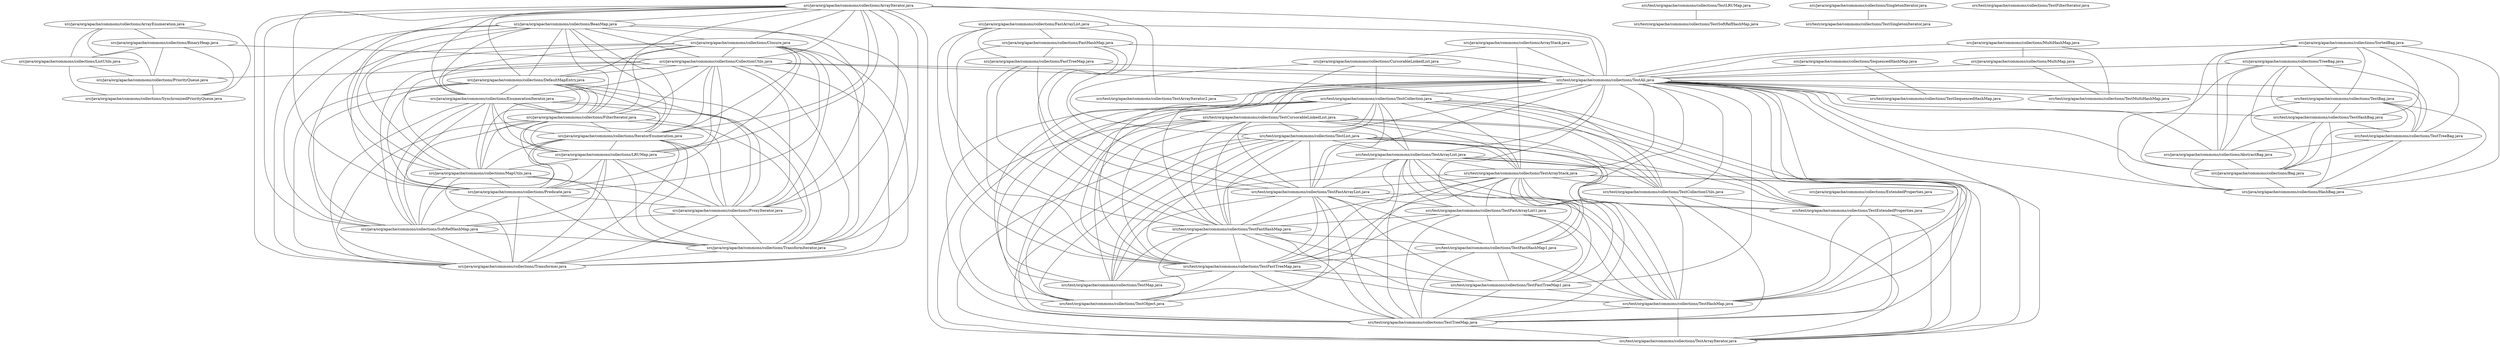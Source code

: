 strict graph G {
  1 [ label="src/java/org/apache/commons/collections/CursorableLinkedList.java" owner="e615c4a5-9dd1-4131-beb9-8cec1679e373" creator="e615c4a5-9dd1-4131-beb9-8cec1679e373" dev1="e615c4a5-9dd1-4131-beb9-8cec1679e373;3" package="org.apache.commons.collections" ];
  2 [ label="src/test/org/apache/commons/collections/TestAll.java" owner="6ae6f56a-a97e-4a12-948b-8e5d949bd268" dev3="5e1e3a32-4acd-442b-b408-bb452b363e0a;1" dev4="0e80f0ad-f63a-4c36-9685-f10cae424391;1" creator="e615c4a5-9dd1-4131-beb9-8cec1679e373" dev1="6ae6f56a-a97e-4a12-948b-8e5d949bd268;6" package="org.apache.commons.collections" dev2="4a443d79-1279-4c2a-b166-4d40f70f5c4e;2" dev5="e615c4a5-9dd1-4131-beb9-8cec1679e373;3" ];
  3 [ label="src/test/org/apache/commons/collections/TestCollection.java" owner="e615c4a5-9dd1-4131-beb9-8cec1679e373" creator="e615c4a5-9dd1-4131-beb9-8cec1679e373" dev1="4a443d79-1279-4c2a-b166-4d40f70f5c4e;1" package="org.apache.commons.collections" dev2="e615c4a5-9dd1-4131-beb9-8cec1679e373;4" ];
  4 [ label="src/test/org/apache/commons/collections/TestCursorableLinkedList.java" owner="e615c4a5-9dd1-4131-beb9-8cec1679e373" creator="e615c4a5-9dd1-4131-beb9-8cec1679e373" dev1="4a443d79-1279-4c2a-b166-4d40f70f5c4e;1" package="org.apache.commons.collections" dev2="e615c4a5-9dd1-4131-beb9-8cec1679e373;2" ];
  5 [ label="src/test/org/apache/commons/collections/TestList.java" owner="e615c4a5-9dd1-4131-beb9-8cec1679e373" creator="e615c4a5-9dd1-4131-beb9-8cec1679e373" dev1="4a443d79-1279-4c2a-b166-4d40f70f5c4e;1" package="org.apache.commons.collections" dev2="e615c4a5-9dd1-4131-beb9-8cec1679e373;4" ];
  6 [ label="src/java/org/apache/commons/collections/ArrayStack.java" owner="4a443d79-1279-4c2a-b166-4d40f70f5c4e" dev3="e615c4a5-9dd1-4131-beb9-8cec1679e373;1" creator="4a443d79-1279-4c2a-b166-4d40f70f5c4e" dev1="4a443d79-1279-4c2a-b166-4d40f70f5c4e;1" package="org.apache.commons.collections" dev2="0e80f0ad-f63a-4c36-9685-f10cae424391;1" ];
  7 [ label="src/test/org/apache/commons/collections/TestArrayStack.java" owner="4a443d79-1279-4c2a-b166-4d40f70f5c4e" creator="4a443d79-1279-4c2a-b166-4d40f70f5c4e" dev1="4a443d79-1279-4c2a-b166-4d40f70f5c4e;4" package="org.apache.commons.collections" dev2="e615c4a5-9dd1-4131-beb9-8cec1679e373;1" ];
  8 [ label="src/java/org/apache/commons/collections/ExtendedProperties.java" owner="0e80f0ad-f63a-4c36-9685-f10cae424391" creator="0e80f0ad-f63a-4c36-9685-f10cae424391" dev1="0e80f0ad-f63a-4c36-9685-f10cae424391;4" package="org.apache.commons.collections" dev2="5e1e3a32-4acd-442b-b408-bb452b363e0a;1" ];
  9 [ label="src/java/org/apache/commons/collections/FastArrayList.java" owner="4a443d79-1279-4c2a-b166-4d40f70f5c4e" creator="5e1e3a32-4acd-442b-b408-bb452b363e0a" dev1="5e1e3a32-4acd-442b-b408-bb452b363e0a;1" package="org.apache.commons.collections" dev2="4a443d79-1279-4c2a-b166-4d40f70f5c4e;2" ];
  10 [ label="src/java/org/apache/commons/collections/FastHashMap.java" owner="4a443d79-1279-4c2a-b166-4d40f70f5c4e" dev3="e615c4a5-9dd1-4131-beb9-8cec1679e373;1" creator="5e1e3a32-4acd-442b-b408-bb452b363e0a" dev1="5e1e3a32-4acd-442b-b408-bb452b363e0a;1" package="org.apache.commons.collections" dev2="4a443d79-1279-4c2a-b166-4d40f70f5c4e;2" ];
  11 [ label="src/java/org/apache/commons/collections/FastTreeMap.java" owner="4a443d79-1279-4c2a-b166-4d40f70f5c4e" dev3="e615c4a5-9dd1-4131-beb9-8cec1679e373;1" creator="5e1e3a32-4acd-442b-b408-bb452b363e0a" dev1="5e1e3a32-4acd-442b-b408-bb452b363e0a;1" package="org.apache.commons.collections" dev2="4a443d79-1279-4c2a-b166-4d40f70f5c4e;2" ];
  12 [ label="src/test/org/apache/commons/collections/TestFastArrayList.java" owner="5e1e3a32-4acd-442b-b408-bb452b363e0a" dev3="e615c4a5-9dd1-4131-beb9-8cec1679e373;1" creator="5e1e3a32-4acd-442b-b408-bb452b363e0a" dev1="5e1e3a32-4acd-442b-b408-bb452b363e0a;1" package="org.apache.commons.collections" dev2="4a443d79-1279-4c2a-b166-4d40f70f5c4e;1" ];
  13 [ label="src/test/org/apache/commons/collections/TestFastHashMap.java" owner="5e1e3a32-4acd-442b-b408-bb452b363e0a" dev3="e615c4a5-9dd1-4131-beb9-8cec1679e373;1" creator="5e1e3a32-4acd-442b-b408-bb452b363e0a" dev1="5e1e3a32-4acd-442b-b408-bb452b363e0a;1" package="org.apache.commons.collections" dev2="4a443d79-1279-4c2a-b166-4d40f70f5c4e;1" ];
  14 [ label="src/test/org/apache/commons/collections/TestFastTreeMap.java" owner="5e1e3a32-4acd-442b-b408-bb452b363e0a" dev3="e615c4a5-9dd1-4131-beb9-8cec1679e373;1" creator="5e1e3a32-4acd-442b-b408-bb452b363e0a" dev1="5e1e3a32-4acd-442b-b408-bb452b363e0a;1" package="org.apache.commons.collections" dev2="4a443d79-1279-4c2a-b166-4d40f70f5c4e;1" ];
  15 [ label="src/test/org/apache/commons/collections/TestMap.java" owner="e615c4a5-9dd1-4131-beb9-8cec1679e373" creator="e615c4a5-9dd1-4131-beb9-8cec1679e373" dev1="e615c4a5-9dd1-4131-beb9-8cec1679e373;1" package="org.apache.commons.collections" ];
  16 [ label="src/test/org/apache/commons/collections/TestObject.java" owner="e615c4a5-9dd1-4131-beb9-8cec1679e373" creator="e615c4a5-9dd1-4131-beb9-8cec1679e373" dev1="e615c4a5-9dd1-4131-beb9-8cec1679e373;1" package="org.apache.commons.collections" ];
  17 [ label="src/test/org/apache/commons/collections/TestArrayList.java" owner="4a443d79-1279-4c2a-b166-4d40f70f5c4e" creator="4a443d79-1279-4c2a-b166-4d40f70f5c4e" dev1="4a443d79-1279-4c2a-b166-4d40f70f5c4e;2" package="org.apache.commons.collections" ];
  18 [ label="src/test/org/apache/commons/collections/TestFastArrayList1.java" owner="4a443d79-1279-4c2a-b166-4d40f70f5c4e" creator="4a443d79-1279-4c2a-b166-4d40f70f5c4e" dev1="4a443d79-1279-4c2a-b166-4d40f70f5c4e;1" package="org.apache.commons.collections" ];
  19 [ label="src/test/org/apache/commons/collections/TestFastHashMap1.java" owner="4a443d79-1279-4c2a-b166-4d40f70f5c4e" creator="4a443d79-1279-4c2a-b166-4d40f70f5c4e" dev1="4a443d79-1279-4c2a-b166-4d40f70f5c4e;1" package="org.apache.commons.collections" ];
  20 [ label="src/test/org/apache/commons/collections/TestFastTreeMap1.java" owner="4a443d79-1279-4c2a-b166-4d40f70f5c4e" creator="4a443d79-1279-4c2a-b166-4d40f70f5c4e" dev1="4a443d79-1279-4c2a-b166-4d40f70f5c4e;1" package="org.apache.commons.collections" ];
  21 [ label="src/test/org/apache/commons/collections/TestHashMap.java" owner="4a443d79-1279-4c2a-b166-4d40f70f5c4e" creator="4a443d79-1279-4c2a-b166-4d40f70f5c4e" dev1="4a443d79-1279-4c2a-b166-4d40f70f5c4e;2" package="org.apache.commons.collections" ];
  22 [ label="src/test/org/apache/commons/collections/TestTreeMap.java" owner="4a443d79-1279-4c2a-b166-4d40f70f5c4e" creator="4a443d79-1279-4c2a-b166-4d40f70f5c4e" dev1="4a443d79-1279-4c2a-b166-4d40f70f5c4e;2" package="org.apache.commons.collections" ];
  23 [ label="src/java/org/apache/commons/collections/ArrayEnumeration.java" owner="e615c4a5-9dd1-4131-beb9-8cec1679e373" creator="e615c4a5-9dd1-4131-beb9-8cec1679e373" dev1="e615c4a5-9dd1-4131-beb9-8cec1679e373;1" package="org.apache.commons.collections" ];
  24 [ label="src/java/org/apache/commons/collections/BinaryHeap.java" owner="e615c4a5-9dd1-4131-beb9-8cec1679e373" creator="e615c4a5-9dd1-4131-beb9-8cec1679e373" dev1="e615c4a5-9dd1-4131-beb9-8cec1679e373;2" package="org.apache.commons.collections" ];
  25 [ label="src/java/org/apache/commons/collections/ListUtils.java" owner="e615c4a5-9dd1-4131-beb9-8cec1679e373" creator="e615c4a5-9dd1-4131-beb9-8cec1679e373" dev1="e615c4a5-9dd1-4131-beb9-8cec1679e373;2" package="org.apache.commons.collections" ];
  26 [ label="src/java/org/apache/commons/collections/PriorityQueue.java" owner="e615c4a5-9dd1-4131-beb9-8cec1679e373" creator="e615c4a5-9dd1-4131-beb9-8cec1679e373" dev1="e615c4a5-9dd1-4131-beb9-8cec1679e373;2" package="org.apache.commons.collections" ];
  27 [ label="src/java/org/apache/commons/collections/SynchronizedPriorityQueue.java" owner="e615c4a5-9dd1-4131-beb9-8cec1679e373" creator="e615c4a5-9dd1-4131-beb9-8cec1679e373" dev1="e615c4a5-9dd1-4131-beb9-8cec1679e373;1" package="org.apache.commons.collections" ];
  28 [ label="src/java/org/apache/commons/collections/CollectionUtils.java" owner="6ae6f56a-a97e-4a12-948b-8e5d949bd268" dev3="e615c4a5-9dd1-4131-beb9-8cec1679e373;2" creator="e615c4a5-9dd1-4131-beb9-8cec1679e373" dev1="6ae6f56a-a97e-4a12-948b-8e5d949bd268;3" package="org.apache.commons.collections" dev2="15dffe75-f17a-4816-b1dd-b0c4b24a44be;1" ];
  29 [ label="src/test/org/apache/commons/collections/TestCollectionUtils.java" owner="4a443d79-1279-4c2a-b166-4d40f70f5c4e" creator="e615c4a5-9dd1-4131-beb9-8cec1679e373" dev1="4a443d79-1279-4c2a-b166-4d40f70f5c4e;1" package="org.apache.commons.collections" dev2="e615c4a5-9dd1-4131-beb9-8cec1679e373;1" ];
  30 [ label="src/test/org/apache/commons/collections/TestExtendedProperties.java" owner="0e80f0ad-f63a-4c36-9685-f10cae424391" dev3="5e1e3a32-4acd-442b-b408-bb452b363e0a;1" creator="0e80f0ad-f63a-4c36-9685-f10cae424391" dev1="0e80f0ad-f63a-4c36-9685-f10cae424391;2" package="org.apache.commons.collections" dev2="4a443d79-1279-4c2a-b166-4d40f70f5c4e;1" ];
  31 [ label="src/java/org/apache/commons/collections/ArrayIterator.java" owner="6ae6f56a-a97e-4a12-948b-8e5d949bd268" creator="6ae6f56a-a97e-4a12-948b-8e5d949bd268" dev1="6ae6f56a-a97e-4a12-948b-8e5d949bd268;6" package="org.apache.commons.collections" ];
  32 [ label="src/java/org/apache/commons/collections/BeanMap.java" owner="6ae6f56a-a97e-4a12-948b-8e5d949bd268" creator="6ae6f56a-a97e-4a12-948b-8e5d949bd268" dev1="6ae6f56a-a97e-4a12-948b-8e5d949bd268;2" package="org.apache.commons.collections" ];
  33 [ label="src/java/org/apache/commons/collections/Closure.java" owner="6ae6f56a-a97e-4a12-948b-8e5d949bd268" creator="6ae6f56a-a97e-4a12-948b-8e5d949bd268" dev1="6ae6f56a-a97e-4a12-948b-8e5d949bd268;1" package="org.apache.commons.collections" ];
  34 [ label="src/java/org/apache/commons/collections/DefaultMapEntry.java" owner="6ae6f56a-a97e-4a12-948b-8e5d949bd268" creator="6ae6f56a-a97e-4a12-948b-8e5d949bd268" dev1="6ae6f56a-a97e-4a12-948b-8e5d949bd268;1" package="org.apache.commons.collections" ];
  35 [ label="src/java/org/apache/commons/collections/EnumerationIterator.java" owner="6ae6f56a-a97e-4a12-948b-8e5d949bd268" creator="6ae6f56a-a97e-4a12-948b-8e5d949bd268" dev1="6ae6f56a-a97e-4a12-948b-8e5d949bd268;2" package="org.apache.commons.collections" ];
  36 [ label="src/java/org/apache/commons/collections/FilterIterator.java" owner="6ae6f56a-a97e-4a12-948b-8e5d949bd268" creator="6ae6f56a-a97e-4a12-948b-8e5d949bd268" dev1="6ae6f56a-a97e-4a12-948b-8e5d949bd268;1" package="org.apache.commons.collections" dev2="15dffe75-f17a-4816-b1dd-b0c4b24a44be;1" ];
  37 [ label="src/java/org/apache/commons/collections/IteratorEnumeration.java" owner="6ae6f56a-a97e-4a12-948b-8e5d949bd268" creator="6ae6f56a-a97e-4a12-948b-8e5d949bd268" dev1="6ae6f56a-a97e-4a12-948b-8e5d949bd268;1" package="org.apache.commons.collections" ];
  38 [ label="src/java/org/apache/commons/collections/LRUMap.java" owner="6ae6f56a-a97e-4a12-948b-8e5d949bd268" creator="6ae6f56a-a97e-4a12-948b-8e5d949bd268" dev1="6ae6f56a-a97e-4a12-948b-8e5d949bd268;1" package="org.apache.commons.collections" ];
  39 [ label="src/java/org/apache/commons/collections/MapUtils.java" owner="6ae6f56a-a97e-4a12-948b-8e5d949bd268" creator="6ae6f56a-a97e-4a12-948b-8e5d949bd268" dev1="6ae6f56a-a97e-4a12-948b-8e5d949bd268;1" package="org.apache.commons.collections" ];
  40 [ label="src/java/org/apache/commons/collections/Predicate.java" owner="6ae6f56a-a97e-4a12-948b-8e5d949bd268" creator="6ae6f56a-a97e-4a12-948b-8e5d949bd268" dev1="6ae6f56a-a97e-4a12-948b-8e5d949bd268;1" package="org.apache.commons.collections" ];
  41 [ label="src/java/org/apache/commons/collections/ProxyIterator.java" owner="6ae6f56a-a97e-4a12-948b-8e5d949bd268" creator="6ae6f56a-a97e-4a12-948b-8e5d949bd268" dev1="6ae6f56a-a97e-4a12-948b-8e5d949bd268;1" package="org.apache.commons.collections" ];
  42 [ label="src/java/org/apache/commons/collections/SoftRefHashMap.java" owner="6ae6f56a-a97e-4a12-948b-8e5d949bd268" creator="6ae6f56a-a97e-4a12-948b-8e5d949bd268" dev1="6ae6f56a-a97e-4a12-948b-8e5d949bd268;1" package="org.apache.commons.collections" ];
  43 [ label="src/java/org/apache/commons/collections/TransformIterator.java" owner="6ae6f56a-a97e-4a12-948b-8e5d949bd268" creator="6ae6f56a-a97e-4a12-948b-8e5d949bd268" dev1="6ae6f56a-a97e-4a12-948b-8e5d949bd268;1" package="org.apache.commons.collections" ];
  44 [ label="src/java/org/apache/commons/collections/Transformer.java" owner="6ae6f56a-a97e-4a12-948b-8e5d949bd268" creator="6ae6f56a-a97e-4a12-948b-8e5d949bd268" dev1="6ae6f56a-a97e-4a12-948b-8e5d949bd268;1" package="org.apache.commons.collections" ];
  45 [ label="src/test/org/apache/commons/collections/TestLRUMap.java" owner="6ae6f56a-a97e-4a12-948b-8e5d949bd268" creator="6ae6f56a-a97e-4a12-948b-8e5d949bd268" dev1="6ae6f56a-a97e-4a12-948b-8e5d949bd268;1" package="org.apache.commons.collections" ];
  46 [ label="src/test/org/apache/commons/collections/TestSoftRefHashMap.java" owner="6ae6f56a-a97e-4a12-948b-8e5d949bd268" creator="6ae6f56a-a97e-4a12-948b-8e5d949bd268" dev1="6ae6f56a-a97e-4a12-948b-8e5d949bd268;1" package="org.apache.commons.collections" ];
  47 [ label="src/test/org/apache/commons/collections/TestArrayIterator.java" owner="6ae6f56a-a97e-4a12-948b-8e5d949bd268" creator="6ae6f56a-a97e-4a12-948b-8e5d949bd268" dev1="6ae6f56a-a97e-4a12-948b-8e5d949bd268;3" package="org.apache.commons.collections" dev2="4a443d79-1279-4c2a-b166-4d40f70f5c4e;1" ];
  48 [ label="src/java/org/apache/commons/collections/SingletonIterator.java" owner="6ae6f56a-a97e-4a12-948b-8e5d949bd268" creator="6ae6f56a-a97e-4a12-948b-8e5d949bd268" dev1="6ae6f56a-a97e-4a12-948b-8e5d949bd268;1" package="org.apache.commons.collections" ];
  49 [ label="src/test/org/apache/commons/collections/TestSingletonIterator.java" owner="6ae6f56a-a97e-4a12-948b-8e5d949bd268" creator="6ae6f56a-a97e-4a12-948b-8e5d949bd268" dev1="6ae6f56a-a97e-4a12-948b-8e5d949bd268;1" package="org.apache.commons.collections" ];
  50 [ label="src/test/org/apache/commons/collections/TestArrayIterator2.java" owner="6ae6f56a-a97e-4a12-948b-8e5d949bd268" creator="6ae6f56a-a97e-4a12-948b-8e5d949bd268" dev1="6ae6f56a-a97e-4a12-948b-8e5d949bd268;1" package="org.apache.commons.collections" ];
  51 [ label="src/java/org/apache/commons/collections/SortedBag.java" owner="6ae6f56a-a97e-4a12-948b-8e5d949bd268" creator="6ae6f56a-a97e-4a12-948b-8e5d949bd268" dev1="6ae6f56a-a97e-4a12-948b-8e5d949bd268;1" package="org.apache.commons.collections" ];
  52 [ label="src/java/org/apache/commons/collections/TreeBag.java" owner="6ae6f56a-a97e-4a12-948b-8e5d949bd268" creator="6ae6f56a-a97e-4a12-948b-8e5d949bd268" dev1="6ae6f56a-a97e-4a12-948b-8e5d949bd268;1" package="org.apache.commons.collections" ];
  53 [ label="src/test/org/apache/commons/collections/TestBag.java" owner="6ae6f56a-a97e-4a12-948b-8e5d949bd268" creator="6ae6f56a-a97e-4a12-948b-8e5d949bd268" dev1="6ae6f56a-a97e-4a12-948b-8e5d949bd268;1" package="org.apache.commons.collections" ];
  54 [ label="src/test/org/apache/commons/collections/TestHashBag.java" owner="6ae6f56a-a97e-4a12-948b-8e5d949bd268" creator="6ae6f56a-a97e-4a12-948b-8e5d949bd268" dev1="6ae6f56a-a97e-4a12-948b-8e5d949bd268;1" package="org.apache.commons.collections" ];
  55 [ label="src/test/org/apache/commons/collections/TestTreeBag.java" owner="6ae6f56a-a97e-4a12-948b-8e5d949bd268" creator="6ae6f56a-a97e-4a12-948b-8e5d949bd268" dev1="6ae6f56a-a97e-4a12-948b-8e5d949bd268;1" package="org.apache.commons.collections" ];
  56 [ label="src/java/org/apache/commons/collections/AbstractBag.java" owner="6ae6f56a-a97e-4a12-948b-8e5d949bd268" creator="6ae6f56a-a97e-4a12-948b-8e5d949bd268" dev1="6ae6f56a-a97e-4a12-948b-8e5d949bd268;1" package="org.apache.commons.collections" ];
  57 [ label="src/java/org/apache/commons/collections/Bag.java" owner="6ae6f56a-a97e-4a12-948b-8e5d949bd268" creator="6ae6f56a-a97e-4a12-948b-8e5d949bd268" dev1="6ae6f56a-a97e-4a12-948b-8e5d949bd268;1" package="org.apache.commons.collections" ];
  58 [ label="src/java/org/apache/commons/collections/HashBag.java" owner="6ae6f56a-a97e-4a12-948b-8e5d949bd268" creator="6ae6f56a-a97e-4a12-948b-8e5d949bd268" dev1="6ae6f56a-a97e-4a12-948b-8e5d949bd268;1" package="org.apache.commons.collections" ];
  59 [ label="src/java/org/apache/commons/collections/SequencedHashMap.java" owner="6ae6f56a-a97e-4a12-948b-8e5d949bd268" creator="6ae6f56a-a97e-4a12-948b-8e5d949bd268" dev1="6ae6f56a-a97e-4a12-948b-8e5d949bd268;1" package="org.apache.commons.collections" ];
  60 [ label="src/test/org/apache/commons/collections/TestSequencedHashMap.java" owner="6ae6f56a-a97e-4a12-948b-8e5d949bd268" creator="6ae6f56a-a97e-4a12-948b-8e5d949bd268" dev1="6ae6f56a-a97e-4a12-948b-8e5d949bd268;1" package="org.apache.commons.collections" ];
  61 [ label="src/java/org/apache/commons/collections/MultiHashMap.java" owner="6ae6f56a-a97e-4a12-948b-8e5d949bd268" creator="6ae6f56a-a97e-4a12-948b-8e5d949bd268" dev1="6ae6f56a-a97e-4a12-948b-8e5d949bd268;1" package="org.apache.commons.collections" ];
  62 [ label="src/java/org/apache/commons/collections/MultiMap.java" owner="6ae6f56a-a97e-4a12-948b-8e5d949bd268" creator="6ae6f56a-a97e-4a12-948b-8e5d949bd268" dev1="6ae6f56a-a97e-4a12-948b-8e5d949bd268;1" package="org.apache.commons.collections" ];
  63 [ label="src/test/org/apache/commons/collections/TestMultiHashMap.java" owner="6ae6f56a-a97e-4a12-948b-8e5d949bd268" creator="6ae6f56a-a97e-4a12-948b-8e5d949bd268" dev1="6ae6f56a-a97e-4a12-948b-8e5d949bd268;1" package="org.apache.commons.collections" ];
  64 [ label="src/test/org/apache/commons/collections/TestFilterIterator.java" owner="15dffe75-f17a-4816-b1dd-b0c4b24a44be" creator="15dffe75-f17a-4816-b1dd-b0c4b24a44be" dev1="15dffe75-f17a-4816-b1dd-b0c4b24a44be;1" package="org.apache.commons.collections" ];
  1 -- 2 [ weight="1.0" ];
  1 -- 3 [ weight="1.0" ];
  1 -- 4 [ weight="1.0" ];
  1 -- 5 [ weight="1.0" ];
  2 -- 3 [ weight="2.0" ];
  2 -- 4 [ weight="2.0" ];
  2 -- 5 [ weight="2.0" ];
  3 -- 4 [ weight="3.0" ];
  3 -- 5 [ weight="3.0" ];
  4 -- 5 [ weight="3.0" ];
  6 -- 2 [ weight="1.0" ];
  6 -- 7 [ weight="1.0" ];
  2 -- 7 [ weight="3.0" ];
  9 -- 10 [ weight="3.0" ];
  9 -- 11 [ weight="3.0" ];
  9 -- 2 [ weight="1.0" ];
  9 -- 12 [ weight="1.0" ];
  9 -- 13 [ weight="1.0" ];
  9 -- 14 [ weight="1.0" ];
  10 -- 11 [ weight="4.0" ];
  10 -- 2 [ weight="1.0" ];
  10 -- 12 [ weight="1.0" ];
  10 -- 13 [ weight="1.0" ];
  10 -- 14 [ weight="1.0" ];
  11 -- 2 [ weight="1.0" ];
  11 -- 12 [ weight="1.0" ];
  11 -- 13 [ weight="1.0" ];
  11 -- 14 [ weight="1.0" ];
  2 -- 12 [ weight="3.0" ];
  2 -- 13 [ weight="3.0" ];
  2 -- 14 [ weight="3.0" ];
  12 -- 13 [ weight="3.0" ];
  12 -- 14 [ weight="3.0" ];
  13 -- 14 [ weight="3.0" ];
  2 -- 15 [ weight="1.0" ];
  2 -- 16 [ weight="1.0" ];
  7 -- 3 [ weight="2.0" ];
  7 -- 4 [ weight="2.0" ];
  7 -- 12 [ weight="2.0" ];
  7 -- 13 [ weight="2.0" ];
  7 -- 14 [ weight="2.0" ];
  7 -- 5 [ weight="2.0" ];
  7 -- 15 [ weight="1.0" ];
  7 -- 16 [ weight="1.0" ];
  3 -- 12 [ weight="1.0" ];
  3 -- 13 [ weight="1.0" ];
  3 -- 14 [ weight="1.0" ];
  3 -- 15 [ weight="1.0" ];
  3 -- 16 [ weight="1.0" ];
  4 -- 12 [ weight="1.0" ];
  4 -- 13 [ weight="1.0" ];
  4 -- 14 [ weight="1.0" ];
  4 -- 15 [ weight="1.0" ];
  4 -- 16 [ weight="1.0" ];
  12 -- 5 [ weight="1.0" ];
  12 -- 15 [ weight="1.0" ];
  12 -- 16 [ weight="1.0" ];
  13 -- 5 [ weight="1.0" ];
  13 -- 15 [ weight="1.0" ];
  13 -- 16 [ weight="1.0" ];
  14 -- 5 [ weight="1.0" ];
  14 -- 15 [ weight="1.0" ];
  14 -- 16 [ weight="1.0" ];
  5 -- 15 [ weight="1.0" ];
  5 -- 16 [ weight="1.0" ];
  15 -- 16 [ weight="1.0" ];
  2 -- 17 [ weight="1.0" ];
  2 -- 18 [ weight="1.0" ];
  2 -- 19 [ weight="1.0" ];
  2 -- 20 [ weight="1.0" ];
  2 -- 21 [ weight="1.0" ];
  2 -- 22 [ weight="1.0" ];
  17 -- 7 [ weight="2.0" ];
  17 -- 12 [ weight="1.0" ];
  17 -- 18 [ weight="1.0" ];
  17 -- 13 [ weight="1.0" ];
  17 -- 19 [ weight="1.0" ];
  17 -- 14 [ weight="1.0" ];
  17 -- 20 [ weight="1.0" ];
  17 -- 21 [ weight="2.0" ];
  17 -- 22 [ weight="2.0" ];
  7 -- 18 [ weight="1.0" ];
  7 -- 19 [ weight="1.0" ];
  7 -- 20 [ weight="1.0" ];
  7 -- 21 [ weight="2.0" ];
  7 -- 22 [ weight="2.0" ];
  12 -- 18 [ weight="1.0" ];
  12 -- 19 [ weight="1.0" ];
  12 -- 20 [ weight="1.0" ];
  12 -- 21 [ weight="1.0" ];
  12 -- 22 [ weight="1.0" ];
  18 -- 13 [ weight="1.0" ];
  18 -- 19 [ weight="1.0" ];
  18 -- 14 [ weight="1.0" ];
  18 -- 20 [ weight="1.0" ];
  18 -- 21 [ weight="1.0" ];
  18 -- 22 [ weight="1.0" ];
  13 -- 19 [ weight="1.0" ];
  13 -- 20 [ weight="1.0" ];
  13 -- 21 [ weight="1.0" ];
  13 -- 22 [ weight="1.0" ];
  19 -- 14 [ weight="1.0" ];
  19 -- 20 [ weight="1.0" ];
  19 -- 21 [ weight="1.0" ];
  19 -- 22 [ weight="1.0" ];
  14 -- 20 [ weight="1.0" ];
  14 -- 21 [ weight="1.0" ];
  14 -- 22 [ weight="1.0" ];
  20 -- 21 [ weight="1.0" ];
  20 -- 22 [ weight="1.0" ];
  21 -- 22 [ weight="2.0" ];
  23 -- 24 [ weight="1.0" ];
  23 -- 25 [ weight="1.0" ];
  23 -- 26 [ weight="1.0" ];
  23 -- 27 [ weight="1.0" ];
  24 -- 25 [ weight="1.0" ];
  24 -- 26 [ weight="2.0" ];
  24 -- 27 [ weight="1.0" ];
  25 -- 26 [ weight="1.0" ];
  25 -- 27 [ weight="1.0" ];
  26 -- 27 [ weight="1.0" ];
  28 -- 2 [ weight="1.0" ];
  28 -- 29 [ weight="1.0" ];
  2 -- 29 [ weight="1.0" ];
  2 -- 30 [ weight="1.0" ];
  24 -- 28 [ weight="1.0" ];
  28 -- 26 [ weight="1.0" ];
  6 -- 1 [ weight="1.0" ];
  31 -- 32 [ weight="1.0" ];
  31 -- 33 [ weight="1.0" ];
  31 -- 28 [ weight="1.0" ];
  31 -- 34 [ weight="1.0" ];
  31 -- 35 [ weight="1.0" ];
  31 -- 36 [ weight="1.0" ];
  31 -- 37 [ weight="1.0" ];
  31 -- 38 [ weight="1.0" ];
  31 -- 39 [ weight="1.0" ];
  31 -- 40 [ weight="1.0" ];
  31 -- 41 [ weight="1.0" ];
  31 -- 42 [ weight="1.0" ];
  31 -- 43 [ weight="1.0" ];
  31 -- 44 [ weight="1.0" ];
  32 -- 33 [ weight="1.0" ];
  32 -- 28 [ weight="1.0" ];
  32 -- 34 [ weight="1.0" ];
  32 -- 35 [ weight="1.0" ];
  32 -- 36 [ weight="1.0" ];
  32 -- 37 [ weight="1.0" ];
  32 -- 38 [ weight="1.0" ];
  32 -- 39 [ weight="1.0" ];
  32 -- 40 [ weight="1.0" ];
  32 -- 41 [ weight="1.0" ];
  32 -- 42 [ weight="1.0" ];
  32 -- 43 [ weight="1.0" ];
  32 -- 44 [ weight="1.0" ];
  33 -- 28 [ weight="1.0" ];
  33 -- 34 [ weight="1.0" ];
  33 -- 35 [ weight="1.0" ];
  33 -- 36 [ weight="1.0" ];
  33 -- 37 [ weight="1.0" ];
  33 -- 38 [ weight="1.0" ];
  33 -- 39 [ weight="1.0" ];
  33 -- 40 [ weight="1.0" ];
  33 -- 41 [ weight="1.0" ];
  33 -- 42 [ weight="1.0" ];
  33 -- 43 [ weight="1.0" ];
  33 -- 44 [ weight="1.0" ];
  28 -- 34 [ weight="1.0" ];
  28 -- 35 [ weight="1.0" ];
  28 -- 36 [ weight="1.0" ];
  28 -- 37 [ weight="1.0" ];
  28 -- 38 [ weight="1.0" ];
  28 -- 39 [ weight="1.0" ];
  28 -- 40 [ weight="1.0" ];
  28 -- 41 [ weight="1.0" ];
  28 -- 42 [ weight="1.0" ];
  28 -- 43 [ weight="1.0" ];
  28 -- 44 [ weight="1.0" ];
  34 -- 35 [ weight="1.0" ];
  34 -- 36 [ weight="1.0" ];
  34 -- 37 [ weight="1.0" ];
  34 -- 38 [ weight="1.0" ];
  34 -- 39 [ weight="1.0" ];
  34 -- 40 [ weight="1.0" ];
  34 -- 41 [ weight="1.0" ];
  34 -- 42 [ weight="1.0" ];
  34 -- 43 [ weight="1.0" ];
  34 -- 44 [ weight="1.0" ];
  35 -- 36 [ weight="1.0" ];
  35 -- 37 [ weight="1.0" ];
  35 -- 38 [ weight="1.0" ];
  35 -- 39 [ weight="1.0" ];
  35 -- 40 [ weight="1.0" ];
  35 -- 41 [ weight="1.0" ];
  35 -- 42 [ weight="1.0" ];
  35 -- 43 [ weight="1.0" ];
  35 -- 44 [ weight="1.0" ];
  36 -- 37 [ weight="1.0" ];
  36 -- 38 [ weight="1.0" ];
  36 -- 39 [ weight="1.0" ];
  36 -- 40 [ weight="1.0" ];
  36 -- 41 [ weight="1.0" ];
  36 -- 42 [ weight="1.0" ];
  36 -- 43 [ weight="1.0" ];
  36 -- 44 [ weight="1.0" ];
  37 -- 38 [ weight="1.0" ];
  37 -- 39 [ weight="1.0" ];
  37 -- 40 [ weight="1.0" ];
  37 -- 41 [ weight="1.0" ];
  37 -- 42 [ weight="1.0" ];
  37 -- 43 [ weight="1.0" ];
  37 -- 44 [ weight="1.0" ];
  38 -- 39 [ weight="1.0" ];
  38 -- 40 [ weight="1.0" ];
  38 -- 41 [ weight="1.0" ];
  38 -- 42 [ weight="1.0" ];
  38 -- 43 [ weight="1.0" ];
  38 -- 44 [ weight="1.0" ];
  39 -- 40 [ weight="1.0" ];
  39 -- 41 [ weight="1.0" ];
  39 -- 42 [ weight="1.0" ];
  39 -- 43 [ weight="1.0" ];
  39 -- 44 [ weight="1.0" ];
  40 -- 41 [ weight="1.0" ];
  40 -- 42 [ weight="1.0" ];
  40 -- 43 [ weight="1.0" ];
  40 -- 44 [ weight="1.0" ];
  41 -- 42 [ weight="1.0" ];
  41 -- 43 [ weight="1.0" ];
  41 -- 44 [ weight="1.0" ];
  42 -- 43 [ weight="1.0" ];
  42 -- 44 [ weight="1.0" ];
  43 -- 44 [ weight="1.0" ];
  45 -- 46 [ weight="1.0" ];
  8 -- 30 [ weight="1.0" ];
  31 -- 2 [ weight="2.0" ];
  31 -- 47 [ weight="3.0" ];
  2 -- 47 [ weight="1.0" ];
  7 -- 29 [ weight="1.0" ];
  7 -- 30 [ weight="1.0" ];
  7 -- 47 [ weight="1.0" ];
  3 -- 29 [ weight="1.0" ];
  3 -- 30 [ weight="1.0" ];
  3 -- 21 [ weight="1.0" ];
  3 -- 22 [ weight="1.0" ];
  3 -- 47 [ weight="1.0" ];
  3 -- 17 [ weight="1.0" ];
  29 -- 4 [ weight="1.0" ];
  29 -- 30 [ weight="1.0" ];
  29 -- 21 [ weight="1.0" ];
  29 -- 5 [ weight="1.0" ];
  29 -- 22 [ weight="1.0" ];
  29 -- 47 [ weight="1.0" ];
  29 -- 17 [ weight="1.0" ];
  4 -- 30 [ weight="1.0" ];
  4 -- 21 [ weight="1.0" ];
  4 -- 22 [ weight="1.0" ];
  4 -- 47 [ weight="1.0" ];
  4 -- 17 [ weight="1.0" ];
  30 -- 21 [ weight="1.0" ];
  30 -- 5 [ weight="1.0" ];
  30 -- 22 [ weight="1.0" ];
  30 -- 47 [ weight="1.0" ];
  30 -- 17 [ weight="1.0" ];
  21 -- 5 [ weight="1.0" ];
  21 -- 47 [ weight="1.0" ];
  5 -- 22 [ weight="1.0" ];
  5 -- 47 [ weight="1.0" ];
  5 -- 17 [ weight="1.0" ];
  22 -- 47 [ weight="1.0" ];
  47 -- 17 [ weight="1.0" ];
  48 -- 49 [ weight="1.0" ];
  31 -- 50 [ weight="1.0" ];
  2 -- 50 [ weight="1.0" ];
  51 -- 52 [ weight="1.0" ];
  51 -- 2 [ weight="1.0" ];
  51 -- 53 [ weight="1.0" ];
  51 -- 54 [ weight="1.0" ];
  51 -- 55 [ weight="1.0" ];
  51 -- 56 [ weight="1.0" ];
  51 -- 57 [ weight="1.0" ];
  51 -- 58 [ weight="1.0" ];
  52 -- 2 [ weight="1.0" ];
  52 -- 53 [ weight="1.0" ];
  52 -- 54 [ weight="1.0" ];
  52 -- 55 [ weight="1.0" ];
  52 -- 56 [ weight="1.0" ];
  52 -- 57 [ weight="1.0" ];
  52 -- 58 [ weight="1.0" ];
  2 -- 53 [ weight="1.0" ];
  2 -- 54 [ weight="1.0" ];
  2 -- 55 [ weight="1.0" ];
  2 -- 56 [ weight="1.0" ];
  2 -- 57 [ weight="1.0" ];
  2 -- 58 [ weight="1.0" ];
  53 -- 54 [ weight="1.0" ];
  53 -- 55 [ weight="1.0" ];
  53 -- 56 [ weight="1.0" ];
  53 -- 57 [ weight="1.0" ];
  53 -- 58 [ weight="1.0" ];
  54 -- 55 [ weight="1.0" ];
  54 -- 56 [ weight="1.0" ];
  54 -- 57 [ weight="1.0" ];
  54 -- 58 [ weight="1.0" ];
  55 -- 56 [ weight="1.0" ];
  55 -- 57 [ weight="1.0" ];
  55 -- 58 [ weight="1.0" ];
  56 -- 57 [ weight="1.0" ];
  56 -- 58 [ weight="1.0" ];
  57 -- 58 [ weight="1.0" ];
  59 -- 2 [ weight="1.0" ];
  59 -- 60 [ weight="1.0" ];
  2 -- 60 [ weight="1.0" ];
  61 -- 62 [ weight="1.0" ];
  61 -- 2 [ weight="1.0" ];
  61 -- 63 [ weight="1.0" ];
  62 -- 2 [ weight="1.0" ];
  62 -- 63 [ weight="1.0" ];
  2 -- 63 [ weight="1.0" ];
}
